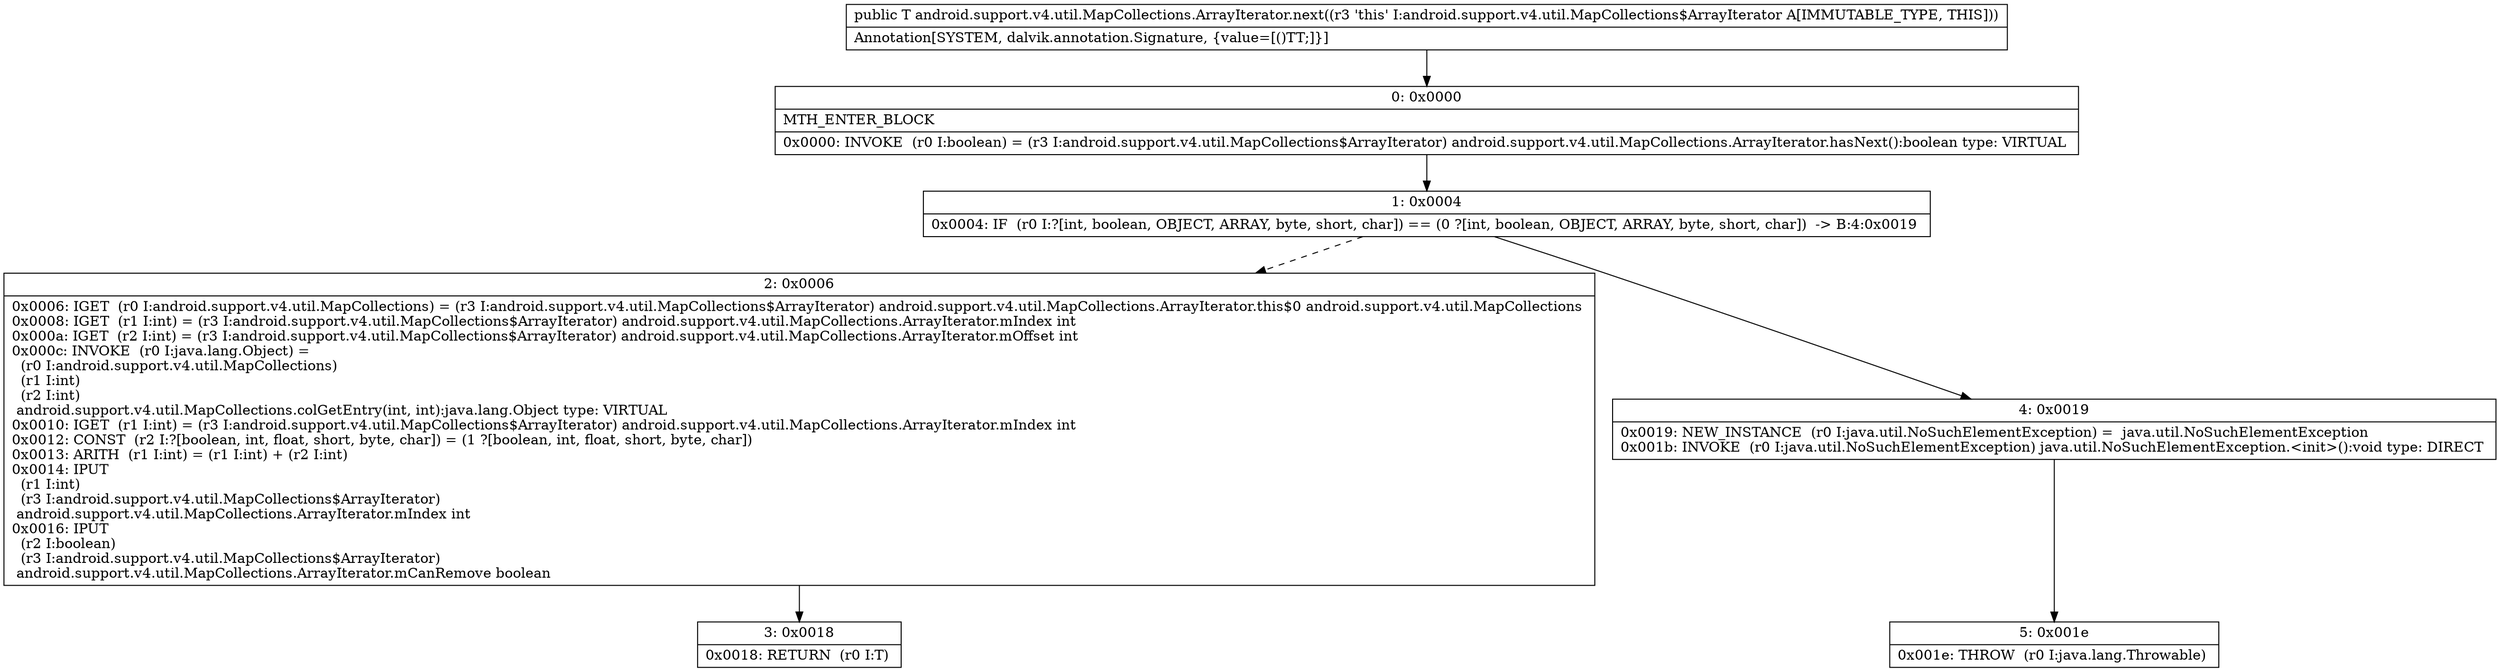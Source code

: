 digraph "CFG forandroid.support.v4.util.MapCollections.ArrayIterator.next()Ljava\/lang\/Object;" {
Node_0 [shape=record,label="{0\:\ 0x0000|MTH_ENTER_BLOCK\l|0x0000: INVOKE  (r0 I:boolean) = (r3 I:android.support.v4.util.MapCollections$ArrayIterator) android.support.v4.util.MapCollections.ArrayIterator.hasNext():boolean type: VIRTUAL \l}"];
Node_1 [shape=record,label="{1\:\ 0x0004|0x0004: IF  (r0 I:?[int, boolean, OBJECT, ARRAY, byte, short, char]) == (0 ?[int, boolean, OBJECT, ARRAY, byte, short, char])  \-\> B:4:0x0019 \l}"];
Node_2 [shape=record,label="{2\:\ 0x0006|0x0006: IGET  (r0 I:android.support.v4.util.MapCollections) = (r3 I:android.support.v4.util.MapCollections$ArrayIterator) android.support.v4.util.MapCollections.ArrayIterator.this$0 android.support.v4.util.MapCollections \l0x0008: IGET  (r1 I:int) = (r3 I:android.support.v4.util.MapCollections$ArrayIterator) android.support.v4.util.MapCollections.ArrayIterator.mIndex int \l0x000a: IGET  (r2 I:int) = (r3 I:android.support.v4.util.MapCollections$ArrayIterator) android.support.v4.util.MapCollections.ArrayIterator.mOffset int \l0x000c: INVOKE  (r0 I:java.lang.Object) = \l  (r0 I:android.support.v4.util.MapCollections)\l  (r1 I:int)\l  (r2 I:int)\l android.support.v4.util.MapCollections.colGetEntry(int, int):java.lang.Object type: VIRTUAL \l0x0010: IGET  (r1 I:int) = (r3 I:android.support.v4.util.MapCollections$ArrayIterator) android.support.v4.util.MapCollections.ArrayIterator.mIndex int \l0x0012: CONST  (r2 I:?[boolean, int, float, short, byte, char]) = (1 ?[boolean, int, float, short, byte, char]) \l0x0013: ARITH  (r1 I:int) = (r1 I:int) + (r2 I:int) \l0x0014: IPUT  \l  (r1 I:int)\l  (r3 I:android.support.v4.util.MapCollections$ArrayIterator)\l android.support.v4.util.MapCollections.ArrayIterator.mIndex int \l0x0016: IPUT  \l  (r2 I:boolean)\l  (r3 I:android.support.v4.util.MapCollections$ArrayIterator)\l android.support.v4.util.MapCollections.ArrayIterator.mCanRemove boolean \l}"];
Node_3 [shape=record,label="{3\:\ 0x0018|0x0018: RETURN  (r0 I:T) \l}"];
Node_4 [shape=record,label="{4\:\ 0x0019|0x0019: NEW_INSTANCE  (r0 I:java.util.NoSuchElementException) =  java.util.NoSuchElementException \l0x001b: INVOKE  (r0 I:java.util.NoSuchElementException) java.util.NoSuchElementException.\<init\>():void type: DIRECT \l}"];
Node_5 [shape=record,label="{5\:\ 0x001e|0x001e: THROW  (r0 I:java.lang.Throwable) \l}"];
MethodNode[shape=record,label="{public T android.support.v4.util.MapCollections.ArrayIterator.next((r3 'this' I:android.support.v4.util.MapCollections$ArrayIterator A[IMMUTABLE_TYPE, THIS]))  | Annotation[SYSTEM, dalvik.annotation.Signature, \{value=[()TT;]\}]\l}"];
MethodNode -> Node_0;
Node_0 -> Node_1;
Node_1 -> Node_2[style=dashed];
Node_1 -> Node_4;
Node_2 -> Node_3;
Node_4 -> Node_5;
}

